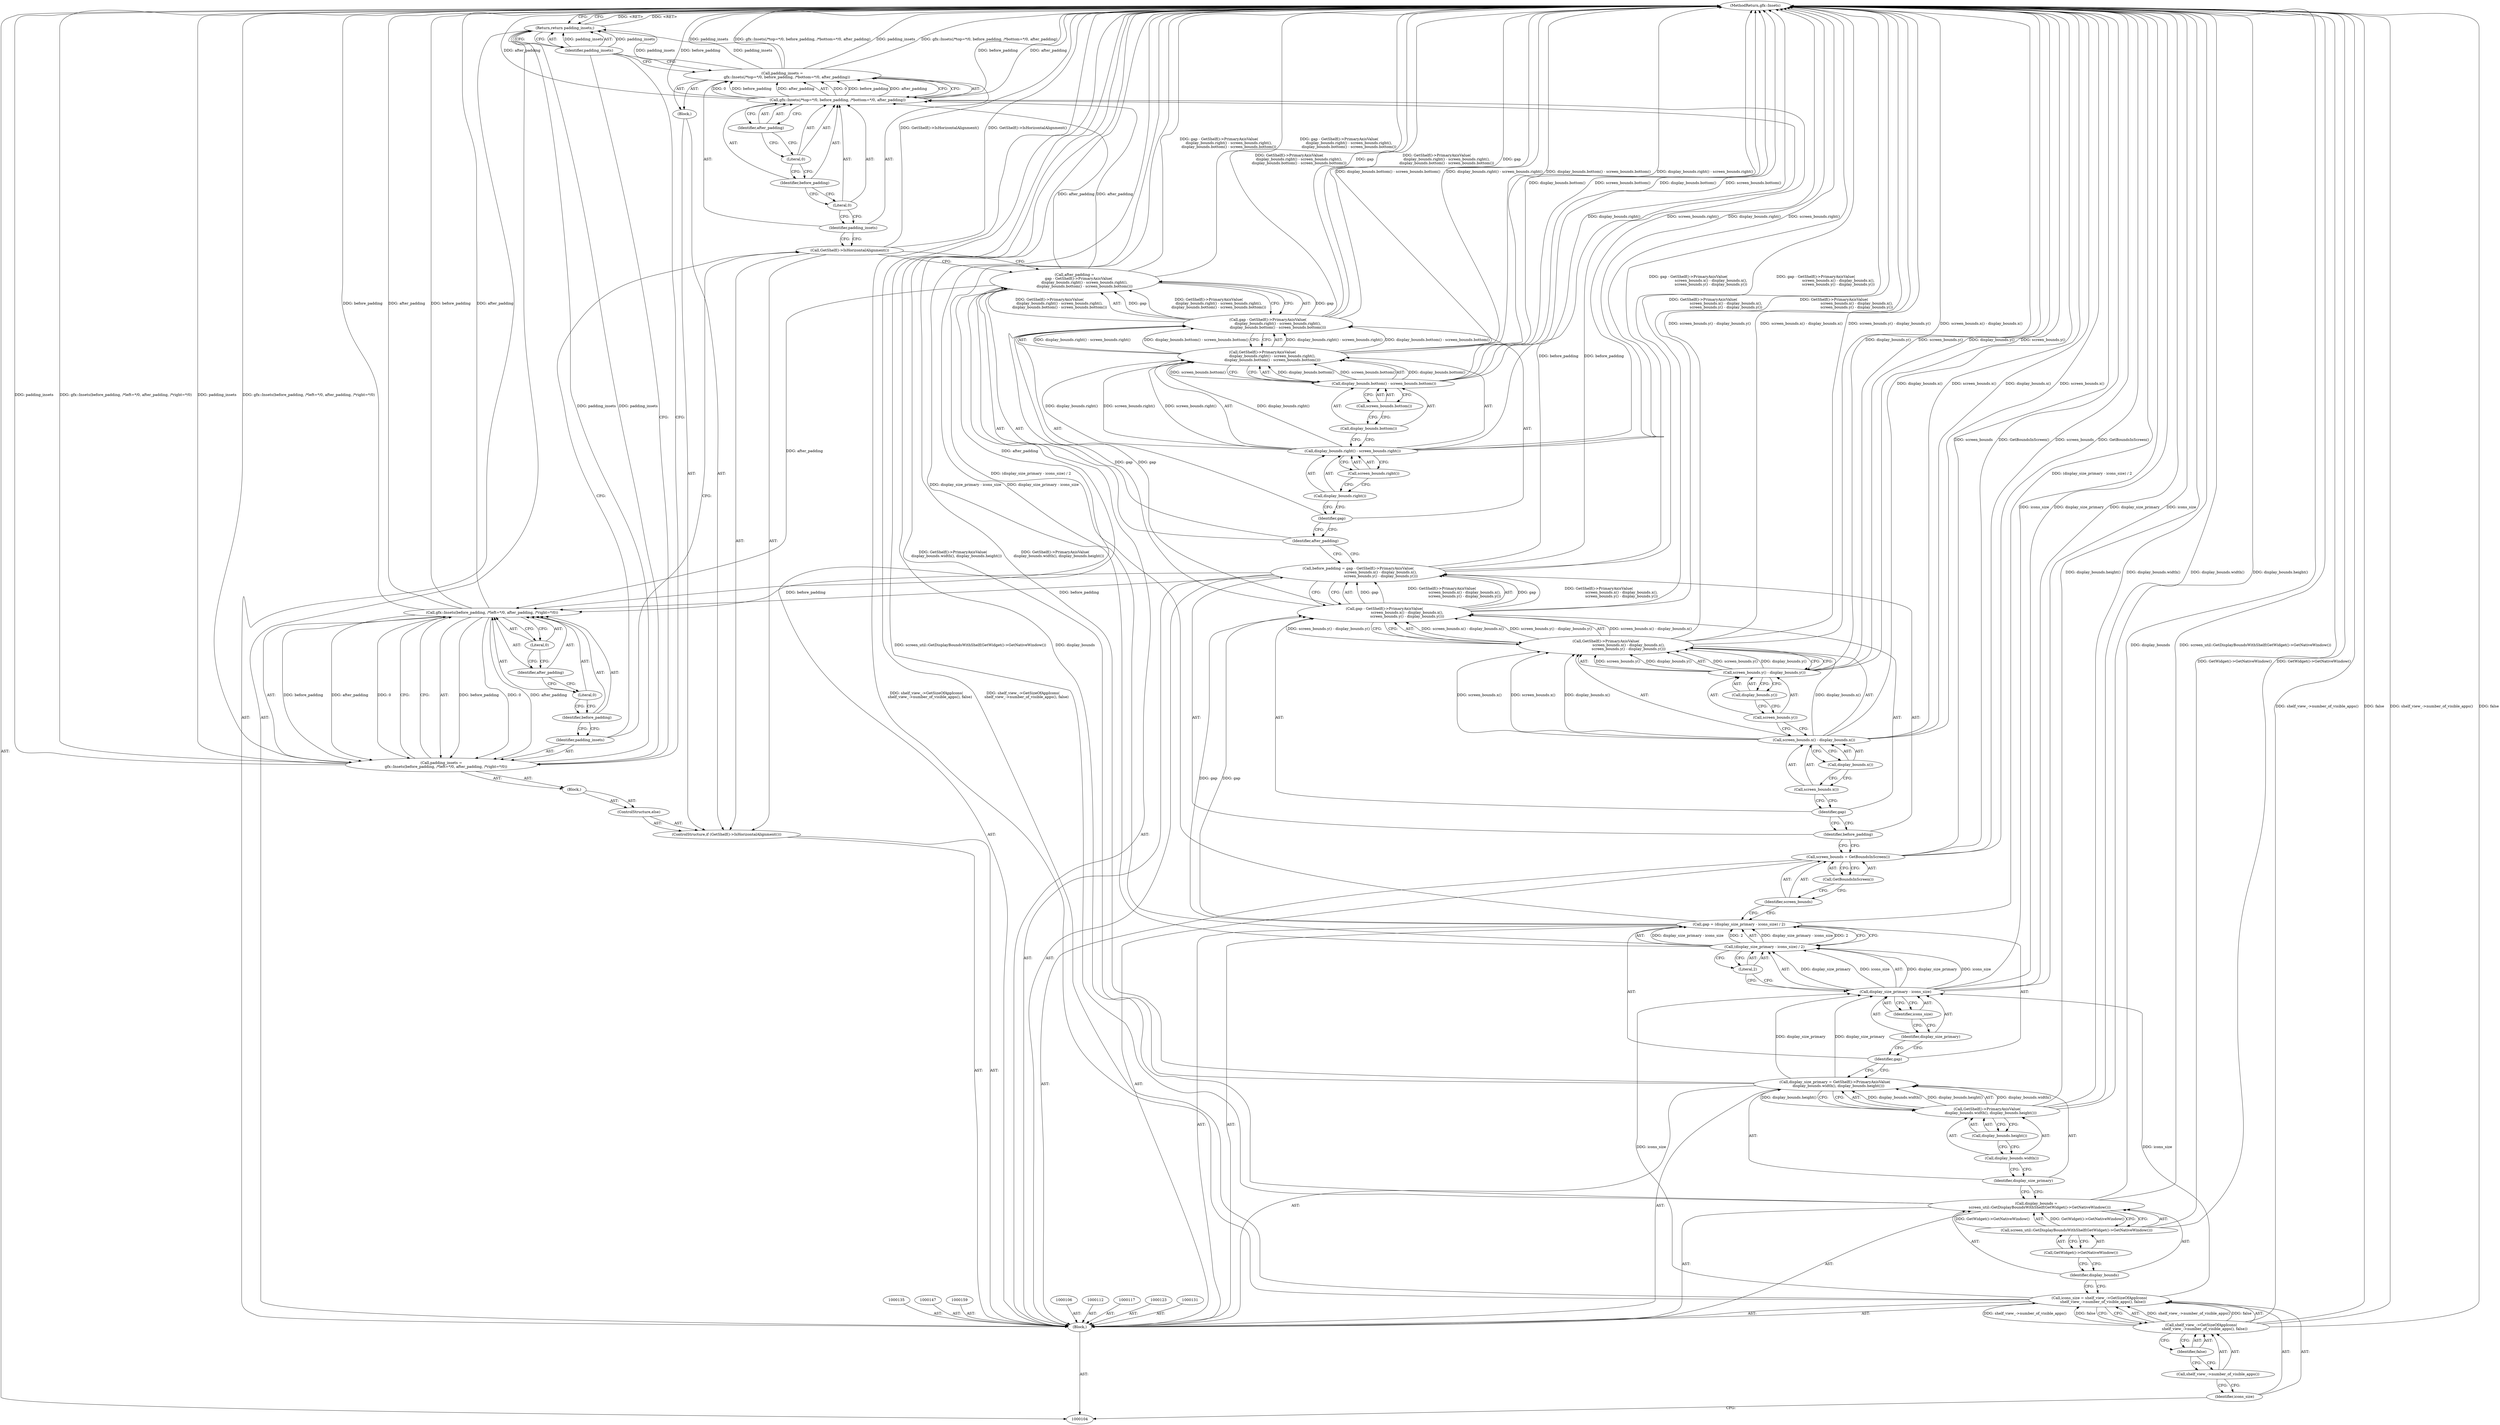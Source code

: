 digraph "0_Chrome_dfd28b1909358445e838fb0fdf3995c77a420aa8_0" {
"1000181" [label="(MethodReturn,gfx::Insets)"];
"1000105" [label="(Block,)"];
"1000132" [label="(Call,screen_bounds = GetBoundsInScreen())"];
"1000133" [label="(Identifier,screen_bounds)"];
"1000134" [label="(Call,GetBoundsInScreen())"];
"1000136" [label="(Call,before_padding = gap - GetShelf()->PrimaryAxisValue(\n                                       screen_bounds.x() - display_bounds.x(),\n                                       screen_bounds.y() - display_bounds.y()))"];
"1000137" [label="(Identifier,before_padding)"];
"1000138" [label="(Call,gap - GetShelf()->PrimaryAxisValue(\n                                       screen_bounds.x() - display_bounds.x(),\n                                       screen_bounds.y() - display_bounds.y()))"];
"1000139" [label="(Identifier,gap)"];
"1000140" [label="(Call,GetShelf()->PrimaryAxisValue(\n                                       screen_bounds.x() - display_bounds.x(),\n                                       screen_bounds.y() - display_bounds.y()))"];
"1000141" [label="(Call,screen_bounds.x() - display_bounds.x())"];
"1000142" [label="(Call,screen_bounds.x())"];
"1000143" [label="(Call,display_bounds.x())"];
"1000144" [label="(Call,screen_bounds.y() - display_bounds.y())"];
"1000145" [label="(Call,screen_bounds.y())"];
"1000146" [label="(Call,display_bounds.y())"];
"1000148" [label="(Call,after_padding =\n       gap - GetShelf()->PrimaryAxisValue(\n                 display_bounds.right() - screen_bounds.right(),\n                 display_bounds.bottom() - screen_bounds.bottom()))"];
"1000149" [label="(Identifier,after_padding)"];
"1000152" [label="(Call,GetShelf()->PrimaryAxisValue(\n                 display_bounds.right() - screen_bounds.right(),\n                 display_bounds.bottom() - screen_bounds.bottom()))"];
"1000150" [label="(Call,gap - GetShelf()->PrimaryAxisValue(\n                 display_bounds.right() - screen_bounds.right(),\n                 display_bounds.bottom() - screen_bounds.bottom()))"];
"1000151" [label="(Identifier,gap)"];
"1000153" [label="(Call,display_bounds.right() - screen_bounds.right())"];
"1000154" [label="(Call,display_bounds.right())"];
"1000155" [label="(Call,screen_bounds.right())"];
"1000156" [label="(Call,display_bounds.bottom() - screen_bounds.bottom())"];
"1000157" [label="(Call,display_bounds.bottom())"];
"1000158" [label="(Call,screen_bounds.bottom())"];
"1000107" [label="(Call,icons_size = shelf_view_->GetSizeOfAppIcons(\n      shelf_view_->number_of_visible_apps(), false))"];
"1000108" [label="(Identifier,icons_size)"];
"1000109" [label="(Call,shelf_view_->GetSizeOfAppIcons(\n      shelf_view_->number_of_visible_apps(), false))"];
"1000160" [label="(ControlStructure,if (GetShelf()->IsHorizontalAlignment()))"];
"1000162" [label="(Block,)"];
"1000161" [label="(Call,GetShelf()->IsHorizontalAlignment())"];
"1000163" [label="(Call,padding_insets =\n        gfx::Insets(/*top=*/0, before_padding, /*bottom=*/0, after_padding))"];
"1000164" [label="(Identifier,padding_insets)"];
"1000166" [label="(Literal,0)"];
"1000167" [label="(Identifier,before_padding)"];
"1000168" [label="(Literal,0)"];
"1000169" [label="(Identifier,after_padding)"];
"1000165" [label="(Call,gfx::Insets(/*top=*/0, before_padding, /*bottom=*/0, after_padding))"];
"1000170" [label="(ControlStructure,else)"];
"1000171" [label="(Block,)"];
"1000172" [label="(Call,padding_insets =\n        gfx::Insets(before_padding, /*left=*/0, after_padding, /*right=*/0))"];
"1000173" [label="(Identifier,padding_insets)"];
"1000175" [label="(Identifier,before_padding)"];
"1000176" [label="(Literal,0)"];
"1000177" [label="(Identifier,after_padding)"];
"1000178" [label="(Literal,0)"];
"1000174" [label="(Call,gfx::Insets(before_padding, /*left=*/0, after_padding, /*right=*/0))"];
"1000179" [label="(Return,return padding_insets;)"];
"1000180" [label="(Identifier,padding_insets)"];
"1000111" [label="(Identifier,false)"];
"1000110" [label="(Call,shelf_view_->number_of_visible_apps())"];
"1000113" [label="(Call,display_bounds =\n      screen_util::GetDisplayBoundsWithShelf(GetWidget()->GetNativeWindow()))"];
"1000114" [label="(Identifier,display_bounds)"];
"1000116" [label="(Call,GetWidget()->GetNativeWindow())"];
"1000115" [label="(Call,screen_util::GetDisplayBoundsWithShelf(GetWidget()->GetNativeWindow()))"];
"1000118" [label="(Call,display_size_primary = GetShelf()->PrimaryAxisValue(\n      display_bounds.width(), display_bounds.height()))"];
"1000119" [label="(Identifier,display_size_primary)"];
"1000120" [label="(Call,GetShelf()->PrimaryAxisValue(\n      display_bounds.width(), display_bounds.height()))"];
"1000122" [label="(Call,display_bounds.height())"];
"1000121" [label="(Call,display_bounds.width())"];
"1000124" [label="(Call,gap = (display_size_primary - icons_size) / 2)"];
"1000125" [label="(Identifier,gap)"];
"1000126" [label="(Call,(display_size_primary - icons_size) / 2)"];
"1000127" [label="(Call,display_size_primary - icons_size)"];
"1000128" [label="(Identifier,display_size_primary)"];
"1000129" [label="(Identifier,icons_size)"];
"1000130" [label="(Literal,2)"];
"1000181" -> "1000104"  [label="AST: "];
"1000181" -> "1000179"  [label="CFG: "];
"1000165" -> "1000181"  [label="DDG: after_padding"];
"1000165" -> "1000181"  [label="DDG: before_padding"];
"1000156" -> "1000181"  [label="DDG: display_bounds.bottom()"];
"1000156" -> "1000181"  [label="DDG: screen_bounds.bottom()"];
"1000113" -> "1000181"  [label="DDG: display_bounds"];
"1000113" -> "1000181"  [label="DDG: screen_util::GetDisplayBoundsWithShelf(GetWidget()->GetNativeWindow())"];
"1000132" -> "1000181"  [label="DDG: screen_bounds"];
"1000132" -> "1000181"  [label="DDG: GetBoundsInScreen()"];
"1000153" -> "1000181"  [label="DDG: display_bounds.right()"];
"1000153" -> "1000181"  [label="DDG: screen_bounds.right()"];
"1000163" -> "1000181"  [label="DDG: padding_insets"];
"1000163" -> "1000181"  [label="DDG: gfx::Insets(/*top=*/0, before_padding, /*bottom=*/0, after_padding)"];
"1000124" -> "1000181"  [label="DDG: (display_size_primary - icons_size) / 2"];
"1000141" -> "1000181"  [label="DDG: screen_bounds.x()"];
"1000141" -> "1000181"  [label="DDG: display_bounds.x()"];
"1000150" -> "1000181"  [label="DDG: gap"];
"1000150" -> "1000181"  [label="DDG: GetShelf()->PrimaryAxisValue(\n                 display_bounds.right() - screen_bounds.right(),\n                 display_bounds.bottom() - screen_bounds.bottom())"];
"1000140" -> "1000181"  [label="DDG: screen_bounds.x() - display_bounds.x()"];
"1000140" -> "1000181"  [label="DDG: screen_bounds.y() - display_bounds.y()"];
"1000138" -> "1000181"  [label="DDG: GetShelf()->PrimaryAxisValue(\n                                       screen_bounds.x() - display_bounds.x(),\n                                       screen_bounds.y() - display_bounds.y())"];
"1000127" -> "1000181"  [label="DDG: icons_size"];
"1000127" -> "1000181"  [label="DDG: display_size_primary"];
"1000120" -> "1000181"  [label="DDG: display_bounds.width()"];
"1000120" -> "1000181"  [label="DDG: display_bounds.height()"];
"1000126" -> "1000181"  [label="DDG: display_size_primary - icons_size"];
"1000152" -> "1000181"  [label="DDG: display_bounds.right() - screen_bounds.right()"];
"1000152" -> "1000181"  [label="DDG: display_bounds.bottom() - screen_bounds.bottom()"];
"1000109" -> "1000181"  [label="DDG: shelf_view_->number_of_visible_apps()"];
"1000109" -> "1000181"  [label="DDG: false"];
"1000118" -> "1000181"  [label="DDG: GetShelf()->PrimaryAxisValue(\n      display_bounds.width(), display_bounds.height())"];
"1000172" -> "1000181"  [label="DDG: padding_insets"];
"1000172" -> "1000181"  [label="DDG: gfx::Insets(before_padding, /*left=*/0, after_padding, /*right=*/0)"];
"1000144" -> "1000181"  [label="DDG: screen_bounds.y()"];
"1000144" -> "1000181"  [label="DDG: display_bounds.y()"];
"1000174" -> "1000181"  [label="DDG: after_padding"];
"1000174" -> "1000181"  [label="DDG: before_padding"];
"1000148" -> "1000181"  [label="DDG: gap - GetShelf()->PrimaryAxisValue(\n                 display_bounds.right() - screen_bounds.right(),\n                 display_bounds.bottom() - screen_bounds.bottom())"];
"1000136" -> "1000181"  [label="DDG: gap - GetShelf()->PrimaryAxisValue(\n                                       screen_bounds.x() - display_bounds.x(),\n                                       screen_bounds.y() - display_bounds.y())"];
"1000115" -> "1000181"  [label="DDG: GetWidget()->GetNativeWindow()"];
"1000161" -> "1000181"  [label="DDG: GetShelf()->IsHorizontalAlignment()"];
"1000107" -> "1000181"  [label="DDG: shelf_view_->GetSizeOfAppIcons(\n      shelf_view_->number_of_visible_apps(), false)"];
"1000179" -> "1000181"  [label="DDG: <RET>"];
"1000105" -> "1000104"  [label="AST: "];
"1000106" -> "1000105"  [label="AST: "];
"1000107" -> "1000105"  [label="AST: "];
"1000112" -> "1000105"  [label="AST: "];
"1000113" -> "1000105"  [label="AST: "];
"1000117" -> "1000105"  [label="AST: "];
"1000118" -> "1000105"  [label="AST: "];
"1000123" -> "1000105"  [label="AST: "];
"1000124" -> "1000105"  [label="AST: "];
"1000131" -> "1000105"  [label="AST: "];
"1000132" -> "1000105"  [label="AST: "];
"1000135" -> "1000105"  [label="AST: "];
"1000136" -> "1000105"  [label="AST: "];
"1000147" -> "1000105"  [label="AST: "];
"1000148" -> "1000105"  [label="AST: "];
"1000159" -> "1000105"  [label="AST: "];
"1000160" -> "1000105"  [label="AST: "];
"1000179" -> "1000105"  [label="AST: "];
"1000132" -> "1000105"  [label="AST: "];
"1000132" -> "1000134"  [label="CFG: "];
"1000133" -> "1000132"  [label="AST: "];
"1000134" -> "1000132"  [label="AST: "];
"1000137" -> "1000132"  [label="CFG: "];
"1000132" -> "1000181"  [label="DDG: screen_bounds"];
"1000132" -> "1000181"  [label="DDG: GetBoundsInScreen()"];
"1000133" -> "1000132"  [label="AST: "];
"1000133" -> "1000124"  [label="CFG: "];
"1000134" -> "1000133"  [label="CFG: "];
"1000134" -> "1000132"  [label="AST: "];
"1000134" -> "1000133"  [label="CFG: "];
"1000132" -> "1000134"  [label="CFG: "];
"1000136" -> "1000105"  [label="AST: "];
"1000136" -> "1000138"  [label="CFG: "];
"1000137" -> "1000136"  [label="AST: "];
"1000138" -> "1000136"  [label="AST: "];
"1000149" -> "1000136"  [label="CFG: "];
"1000136" -> "1000181"  [label="DDG: gap - GetShelf()->PrimaryAxisValue(\n                                       screen_bounds.x() - display_bounds.x(),\n                                       screen_bounds.y() - display_bounds.y())"];
"1000138" -> "1000136"  [label="DDG: gap"];
"1000138" -> "1000136"  [label="DDG: GetShelf()->PrimaryAxisValue(\n                                       screen_bounds.x() - display_bounds.x(),\n                                       screen_bounds.y() - display_bounds.y())"];
"1000136" -> "1000165"  [label="DDG: before_padding"];
"1000136" -> "1000174"  [label="DDG: before_padding"];
"1000137" -> "1000136"  [label="AST: "];
"1000137" -> "1000132"  [label="CFG: "];
"1000139" -> "1000137"  [label="CFG: "];
"1000138" -> "1000136"  [label="AST: "];
"1000138" -> "1000140"  [label="CFG: "];
"1000139" -> "1000138"  [label="AST: "];
"1000140" -> "1000138"  [label="AST: "];
"1000136" -> "1000138"  [label="CFG: "];
"1000138" -> "1000181"  [label="DDG: GetShelf()->PrimaryAxisValue(\n                                       screen_bounds.x() - display_bounds.x(),\n                                       screen_bounds.y() - display_bounds.y())"];
"1000138" -> "1000136"  [label="DDG: gap"];
"1000138" -> "1000136"  [label="DDG: GetShelf()->PrimaryAxisValue(\n                                       screen_bounds.x() - display_bounds.x(),\n                                       screen_bounds.y() - display_bounds.y())"];
"1000124" -> "1000138"  [label="DDG: gap"];
"1000140" -> "1000138"  [label="DDG: screen_bounds.x() - display_bounds.x()"];
"1000140" -> "1000138"  [label="DDG: screen_bounds.y() - display_bounds.y()"];
"1000138" -> "1000150"  [label="DDG: gap"];
"1000139" -> "1000138"  [label="AST: "];
"1000139" -> "1000137"  [label="CFG: "];
"1000142" -> "1000139"  [label="CFG: "];
"1000140" -> "1000138"  [label="AST: "];
"1000140" -> "1000144"  [label="CFG: "];
"1000141" -> "1000140"  [label="AST: "];
"1000144" -> "1000140"  [label="AST: "];
"1000138" -> "1000140"  [label="CFG: "];
"1000140" -> "1000181"  [label="DDG: screen_bounds.x() - display_bounds.x()"];
"1000140" -> "1000181"  [label="DDG: screen_bounds.y() - display_bounds.y()"];
"1000140" -> "1000138"  [label="DDG: screen_bounds.x() - display_bounds.x()"];
"1000140" -> "1000138"  [label="DDG: screen_bounds.y() - display_bounds.y()"];
"1000141" -> "1000140"  [label="DDG: screen_bounds.x()"];
"1000141" -> "1000140"  [label="DDG: display_bounds.x()"];
"1000144" -> "1000140"  [label="DDG: screen_bounds.y()"];
"1000144" -> "1000140"  [label="DDG: display_bounds.y()"];
"1000141" -> "1000140"  [label="AST: "];
"1000141" -> "1000143"  [label="CFG: "];
"1000142" -> "1000141"  [label="AST: "];
"1000143" -> "1000141"  [label="AST: "];
"1000145" -> "1000141"  [label="CFG: "];
"1000141" -> "1000181"  [label="DDG: screen_bounds.x()"];
"1000141" -> "1000181"  [label="DDG: display_bounds.x()"];
"1000141" -> "1000140"  [label="DDG: screen_bounds.x()"];
"1000141" -> "1000140"  [label="DDG: display_bounds.x()"];
"1000142" -> "1000141"  [label="AST: "];
"1000142" -> "1000139"  [label="CFG: "];
"1000143" -> "1000142"  [label="CFG: "];
"1000143" -> "1000141"  [label="AST: "];
"1000143" -> "1000142"  [label="CFG: "];
"1000141" -> "1000143"  [label="CFG: "];
"1000144" -> "1000140"  [label="AST: "];
"1000144" -> "1000146"  [label="CFG: "];
"1000145" -> "1000144"  [label="AST: "];
"1000146" -> "1000144"  [label="AST: "];
"1000140" -> "1000144"  [label="CFG: "];
"1000144" -> "1000181"  [label="DDG: screen_bounds.y()"];
"1000144" -> "1000181"  [label="DDG: display_bounds.y()"];
"1000144" -> "1000140"  [label="DDG: screen_bounds.y()"];
"1000144" -> "1000140"  [label="DDG: display_bounds.y()"];
"1000145" -> "1000144"  [label="AST: "];
"1000145" -> "1000141"  [label="CFG: "];
"1000146" -> "1000145"  [label="CFG: "];
"1000146" -> "1000144"  [label="AST: "];
"1000146" -> "1000145"  [label="CFG: "];
"1000144" -> "1000146"  [label="CFG: "];
"1000148" -> "1000105"  [label="AST: "];
"1000148" -> "1000150"  [label="CFG: "];
"1000149" -> "1000148"  [label="AST: "];
"1000150" -> "1000148"  [label="AST: "];
"1000161" -> "1000148"  [label="CFG: "];
"1000148" -> "1000181"  [label="DDG: gap - GetShelf()->PrimaryAxisValue(\n                 display_bounds.right() - screen_bounds.right(),\n                 display_bounds.bottom() - screen_bounds.bottom())"];
"1000150" -> "1000148"  [label="DDG: gap"];
"1000150" -> "1000148"  [label="DDG: GetShelf()->PrimaryAxisValue(\n                 display_bounds.right() - screen_bounds.right(),\n                 display_bounds.bottom() - screen_bounds.bottom())"];
"1000148" -> "1000165"  [label="DDG: after_padding"];
"1000148" -> "1000174"  [label="DDG: after_padding"];
"1000149" -> "1000148"  [label="AST: "];
"1000149" -> "1000136"  [label="CFG: "];
"1000151" -> "1000149"  [label="CFG: "];
"1000152" -> "1000150"  [label="AST: "];
"1000152" -> "1000156"  [label="CFG: "];
"1000153" -> "1000152"  [label="AST: "];
"1000156" -> "1000152"  [label="AST: "];
"1000150" -> "1000152"  [label="CFG: "];
"1000152" -> "1000181"  [label="DDG: display_bounds.right() - screen_bounds.right()"];
"1000152" -> "1000181"  [label="DDG: display_bounds.bottom() - screen_bounds.bottom()"];
"1000152" -> "1000150"  [label="DDG: display_bounds.right() - screen_bounds.right()"];
"1000152" -> "1000150"  [label="DDG: display_bounds.bottom() - screen_bounds.bottom()"];
"1000153" -> "1000152"  [label="DDG: display_bounds.right()"];
"1000153" -> "1000152"  [label="DDG: screen_bounds.right()"];
"1000156" -> "1000152"  [label="DDG: display_bounds.bottom()"];
"1000156" -> "1000152"  [label="DDG: screen_bounds.bottom()"];
"1000150" -> "1000148"  [label="AST: "];
"1000150" -> "1000152"  [label="CFG: "];
"1000151" -> "1000150"  [label="AST: "];
"1000152" -> "1000150"  [label="AST: "];
"1000148" -> "1000150"  [label="CFG: "];
"1000150" -> "1000181"  [label="DDG: gap"];
"1000150" -> "1000181"  [label="DDG: GetShelf()->PrimaryAxisValue(\n                 display_bounds.right() - screen_bounds.right(),\n                 display_bounds.bottom() - screen_bounds.bottom())"];
"1000150" -> "1000148"  [label="DDG: gap"];
"1000150" -> "1000148"  [label="DDG: GetShelf()->PrimaryAxisValue(\n                 display_bounds.right() - screen_bounds.right(),\n                 display_bounds.bottom() - screen_bounds.bottom())"];
"1000138" -> "1000150"  [label="DDG: gap"];
"1000152" -> "1000150"  [label="DDG: display_bounds.right() - screen_bounds.right()"];
"1000152" -> "1000150"  [label="DDG: display_bounds.bottom() - screen_bounds.bottom()"];
"1000151" -> "1000150"  [label="AST: "];
"1000151" -> "1000149"  [label="CFG: "];
"1000154" -> "1000151"  [label="CFG: "];
"1000153" -> "1000152"  [label="AST: "];
"1000153" -> "1000155"  [label="CFG: "];
"1000154" -> "1000153"  [label="AST: "];
"1000155" -> "1000153"  [label="AST: "];
"1000157" -> "1000153"  [label="CFG: "];
"1000153" -> "1000181"  [label="DDG: display_bounds.right()"];
"1000153" -> "1000181"  [label="DDG: screen_bounds.right()"];
"1000153" -> "1000152"  [label="DDG: display_bounds.right()"];
"1000153" -> "1000152"  [label="DDG: screen_bounds.right()"];
"1000154" -> "1000153"  [label="AST: "];
"1000154" -> "1000151"  [label="CFG: "];
"1000155" -> "1000154"  [label="CFG: "];
"1000155" -> "1000153"  [label="AST: "];
"1000155" -> "1000154"  [label="CFG: "];
"1000153" -> "1000155"  [label="CFG: "];
"1000156" -> "1000152"  [label="AST: "];
"1000156" -> "1000158"  [label="CFG: "];
"1000157" -> "1000156"  [label="AST: "];
"1000158" -> "1000156"  [label="AST: "];
"1000152" -> "1000156"  [label="CFG: "];
"1000156" -> "1000181"  [label="DDG: display_bounds.bottom()"];
"1000156" -> "1000181"  [label="DDG: screen_bounds.bottom()"];
"1000156" -> "1000152"  [label="DDG: display_bounds.bottom()"];
"1000156" -> "1000152"  [label="DDG: screen_bounds.bottom()"];
"1000157" -> "1000156"  [label="AST: "];
"1000157" -> "1000153"  [label="CFG: "];
"1000158" -> "1000157"  [label="CFG: "];
"1000158" -> "1000156"  [label="AST: "];
"1000158" -> "1000157"  [label="CFG: "];
"1000156" -> "1000158"  [label="CFG: "];
"1000107" -> "1000105"  [label="AST: "];
"1000107" -> "1000109"  [label="CFG: "];
"1000108" -> "1000107"  [label="AST: "];
"1000109" -> "1000107"  [label="AST: "];
"1000114" -> "1000107"  [label="CFG: "];
"1000107" -> "1000181"  [label="DDG: shelf_view_->GetSizeOfAppIcons(\n      shelf_view_->number_of_visible_apps(), false)"];
"1000109" -> "1000107"  [label="DDG: shelf_view_->number_of_visible_apps()"];
"1000109" -> "1000107"  [label="DDG: false"];
"1000107" -> "1000127"  [label="DDG: icons_size"];
"1000108" -> "1000107"  [label="AST: "];
"1000108" -> "1000104"  [label="CFG: "];
"1000110" -> "1000108"  [label="CFG: "];
"1000109" -> "1000107"  [label="AST: "];
"1000109" -> "1000111"  [label="CFG: "];
"1000110" -> "1000109"  [label="AST: "];
"1000111" -> "1000109"  [label="AST: "];
"1000107" -> "1000109"  [label="CFG: "];
"1000109" -> "1000181"  [label="DDG: shelf_view_->number_of_visible_apps()"];
"1000109" -> "1000181"  [label="DDG: false"];
"1000109" -> "1000107"  [label="DDG: shelf_view_->number_of_visible_apps()"];
"1000109" -> "1000107"  [label="DDG: false"];
"1000160" -> "1000105"  [label="AST: "];
"1000161" -> "1000160"  [label="AST: "];
"1000162" -> "1000160"  [label="AST: "];
"1000170" -> "1000160"  [label="AST: "];
"1000162" -> "1000160"  [label="AST: "];
"1000163" -> "1000162"  [label="AST: "];
"1000161" -> "1000160"  [label="AST: "];
"1000161" -> "1000148"  [label="CFG: "];
"1000164" -> "1000161"  [label="CFG: "];
"1000173" -> "1000161"  [label="CFG: "];
"1000161" -> "1000181"  [label="DDG: GetShelf()->IsHorizontalAlignment()"];
"1000163" -> "1000162"  [label="AST: "];
"1000163" -> "1000165"  [label="CFG: "];
"1000164" -> "1000163"  [label="AST: "];
"1000165" -> "1000163"  [label="AST: "];
"1000180" -> "1000163"  [label="CFG: "];
"1000163" -> "1000181"  [label="DDG: padding_insets"];
"1000163" -> "1000181"  [label="DDG: gfx::Insets(/*top=*/0, before_padding, /*bottom=*/0, after_padding)"];
"1000165" -> "1000163"  [label="DDG: 0"];
"1000165" -> "1000163"  [label="DDG: before_padding"];
"1000165" -> "1000163"  [label="DDG: after_padding"];
"1000163" -> "1000179"  [label="DDG: padding_insets"];
"1000164" -> "1000163"  [label="AST: "];
"1000164" -> "1000161"  [label="CFG: "];
"1000166" -> "1000164"  [label="CFG: "];
"1000166" -> "1000165"  [label="AST: "];
"1000166" -> "1000164"  [label="CFG: "];
"1000167" -> "1000166"  [label="CFG: "];
"1000167" -> "1000165"  [label="AST: "];
"1000167" -> "1000166"  [label="CFG: "];
"1000168" -> "1000167"  [label="CFG: "];
"1000168" -> "1000165"  [label="AST: "];
"1000168" -> "1000167"  [label="CFG: "];
"1000169" -> "1000168"  [label="CFG: "];
"1000169" -> "1000165"  [label="AST: "];
"1000169" -> "1000168"  [label="CFG: "];
"1000165" -> "1000169"  [label="CFG: "];
"1000165" -> "1000163"  [label="AST: "];
"1000165" -> "1000169"  [label="CFG: "];
"1000166" -> "1000165"  [label="AST: "];
"1000167" -> "1000165"  [label="AST: "];
"1000168" -> "1000165"  [label="AST: "];
"1000169" -> "1000165"  [label="AST: "];
"1000163" -> "1000165"  [label="CFG: "];
"1000165" -> "1000181"  [label="DDG: after_padding"];
"1000165" -> "1000181"  [label="DDG: before_padding"];
"1000165" -> "1000163"  [label="DDG: 0"];
"1000165" -> "1000163"  [label="DDG: before_padding"];
"1000165" -> "1000163"  [label="DDG: after_padding"];
"1000136" -> "1000165"  [label="DDG: before_padding"];
"1000148" -> "1000165"  [label="DDG: after_padding"];
"1000170" -> "1000160"  [label="AST: "];
"1000171" -> "1000170"  [label="AST: "];
"1000171" -> "1000170"  [label="AST: "];
"1000172" -> "1000171"  [label="AST: "];
"1000172" -> "1000171"  [label="AST: "];
"1000172" -> "1000174"  [label="CFG: "];
"1000173" -> "1000172"  [label="AST: "];
"1000174" -> "1000172"  [label="AST: "];
"1000180" -> "1000172"  [label="CFG: "];
"1000172" -> "1000181"  [label="DDG: padding_insets"];
"1000172" -> "1000181"  [label="DDG: gfx::Insets(before_padding, /*left=*/0, after_padding, /*right=*/0)"];
"1000174" -> "1000172"  [label="DDG: before_padding"];
"1000174" -> "1000172"  [label="DDG: 0"];
"1000174" -> "1000172"  [label="DDG: after_padding"];
"1000172" -> "1000179"  [label="DDG: padding_insets"];
"1000173" -> "1000172"  [label="AST: "];
"1000173" -> "1000161"  [label="CFG: "];
"1000175" -> "1000173"  [label="CFG: "];
"1000175" -> "1000174"  [label="AST: "];
"1000175" -> "1000173"  [label="CFG: "];
"1000176" -> "1000175"  [label="CFG: "];
"1000176" -> "1000174"  [label="AST: "];
"1000176" -> "1000175"  [label="CFG: "];
"1000177" -> "1000176"  [label="CFG: "];
"1000177" -> "1000174"  [label="AST: "];
"1000177" -> "1000176"  [label="CFG: "];
"1000178" -> "1000177"  [label="CFG: "];
"1000178" -> "1000174"  [label="AST: "];
"1000178" -> "1000177"  [label="CFG: "];
"1000174" -> "1000178"  [label="CFG: "];
"1000174" -> "1000172"  [label="AST: "];
"1000174" -> "1000178"  [label="CFG: "];
"1000175" -> "1000174"  [label="AST: "];
"1000176" -> "1000174"  [label="AST: "];
"1000177" -> "1000174"  [label="AST: "];
"1000178" -> "1000174"  [label="AST: "];
"1000172" -> "1000174"  [label="CFG: "];
"1000174" -> "1000181"  [label="DDG: after_padding"];
"1000174" -> "1000181"  [label="DDG: before_padding"];
"1000174" -> "1000172"  [label="DDG: before_padding"];
"1000174" -> "1000172"  [label="DDG: 0"];
"1000174" -> "1000172"  [label="DDG: after_padding"];
"1000136" -> "1000174"  [label="DDG: before_padding"];
"1000148" -> "1000174"  [label="DDG: after_padding"];
"1000179" -> "1000105"  [label="AST: "];
"1000179" -> "1000180"  [label="CFG: "];
"1000180" -> "1000179"  [label="AST: "];
"1000181" -> "1000179"  [label="CFG: "];
"1000179" -> "1000181"  [label="DDG: <RET>"];
"1000180" -> "1000179"  [label="DDG: padding_insets"];
"1000163" -> "1000179"  [label="DDG: padding_insets"];
"1000172" -> "1000179"  [label="DDG: padding_insets"];
"1000180" -> "1000179"  [label="AST: "];
"1000180" -> "1000163"  [label="CFG: "];
"1000180" -> "1000172"  [label="CFG: "];
"1000179" -> "1000180"  [label="CFG: "];
"1000180" -> "1000179"  [label="DDG: padding_insets"];
"1000111" -> "1000109"  [label="AST: "];
"1000111" -> "1000110"  [label="CFG: "];
"1000109" -> "1000111"  [label="CFG: "];
"1000110" -> "1000109"  [label="AST: "];
"1000110" -> "1000108"  [label="CFG: "];
"1000111" -> "1000110"  [label="CFG: "];
"1000113" -> "1000105"  [label="AST: "];
"1000113" -> "1000115"  [label="CFG: "];
"1000114" -> "1000113"  [label="AST: "];
"1000115" -> "1000113"  [label="AST: "];
"1000119" -> "1000113"  [label="CFG: "];
"1000113" -> "1000181"  [label="DDG: display_bounds"];
"1000113" -> "1000181"  [label="DDG: screen_util::GetDisplayBoundsWithShelf(GetWidget()->GetNativeWindow())"];
"1000115" -> "1000113"  [label="DDG: GetWidget()->GetNativeWindow()"];
"1000114" -> "1000113"  [label="AST: "];
"1000114" -> "1000107"  [label="CFG: "];
"1000116" -> "1000114"  [label="CFG: "];
"1000116" -> "1000115"  [label="AST: "];
"1000116" -> "1000114"  [label="CFG: "];
"1000115" -> "1000116"  [label="CFG: "];
"1000115" -> "1000113"  [label="AST: "];
"1000115" -> "1000116"  [label="CFG: "];
"1000116" -> "1000115"  [label="AST: "];
"1000113" -> "1000115"  [label="CFG: "];
"1000115" -> "1000181"  [label="DDG: GetWidget()->GetNativeWindow()"];
"1000115" -> "1000113"  [label="DDG: GetWidget()->GetNativeWindow()"];
"1000118" -> "1000105"  [label="AST: "];
"1000118" -> "1000120"  [label="CFG: "];
"1000119" -> "1000118"  [label="AST: "];
"1000120" -> "1000118"  [label="AST: "];
"1000125" -> "1000118"  [label="CFG: "];
"1000118" -> "1000181"  [label="DDG: GetShelf()->PrimaryAxisValue(\n      display_bounds.width(), display_bounds.height())"];
"1000120" -> "1000118"  [label="DDG: display_bounds.width()"];
"1000120" -> "1000118"  [label="DDG: display_bounds.height()"];
"1000118" -> "1000127"  [label="DDG: display_size_primary"];
"1000119" -> "1000118"  [label="AST: "];
"1000119" -> "1000113"  [label="CFG: "];
"1000121" -> "1000119"  [label="CFG: "];
"1000120" -> "1000118"  [label="AST: "];
"1000120" -> "1000122"  [label="CFG: "];
"1000121" -> "1000120"  [label="AST: "];
"1000122" -> "1000120"  [label="AST: "];
"1000118" -> "1000120"  [label="CFG: "];
"1000120" -> "1000181"  [label="DDG: display_bounds.width()"];
"1000120" -> "1000181"  [label="DDG: display_bounds.height()"];
"1000120" -> "1000118"  [label="DDG: display_bounds.width()"];
"1000120" -> "1000118"  [label="DDG: display_bounds.height()"];
"1000122" -> "1000120"  [label="AST: "];
"1000122" -> "1000121"  [label="CFG: "];
"1000120" -> "1000122"  [label="CFG: "];
"1000121" -> "1000120"  [label="AST: "];
"1000121" -> "1000119"  [label="CFG: "];
"1000122" -> "1000121"  [label="CFG: "];
"1000124" -> "1000105"  [label="AST: "];
"1000124" -> "1000126"  [label="CFG: "];
"1000125" -> "1000124"  [label="AST: "];
"1000126" -> "1000124"  [label="AST: "];
"1000133" -> "1000124"  [label="CFG: "];
"1000124" -> "1000181"  [label="DDG: (display_size_primary - icons_size) / 2"];
"1000126" -> "1000124"  [label="DDG: display_size_primary - icons_size"];
"1000126" -> "1000124"  [label="DDG: 2"];
"1000124" -> "1000138"  [label="DDG: gap"];
"1000125" -> "1000124"  [label="AST: "];
"1000125" -> "1000118"  [label="CFG: "];
"1000128" -> "1000125"  [label="CFG: "];
"1000126" -> "1000124"  [label="AST: "];
"1000126" -> "1000130"  [label="CFG: "];
"1000127" -> "1000126"  [label="AST: "];
"1000130" -> "1000126"  [label="AST: "];
"1000124" -> "1000126"  [label="CFG: "];
"1000126" -> "1000181"  [label="DDG: display_size_primary - icons_size"];
"1000126" -> "1000124"  [label="DDG: display_size_primary - icons_size"];
"1000126" -> "1000124"  [label="DDG: 2"];
"1000127" -> "1000126"  [label="DDG: display_size_primary"];
"1000127" -> "1000126"  [label="DDG: icons_size"];
"1000127" -> "1000126"  [label="AST: "];
"1000127" -> "1000129"  [label="CFG: "];
"1000128" -> "1000127"  [label="AST: "];
"1000129" -> "1000127"  [label="AST: "];
"1000130" -> "1000127"  [label="CFG: "];
"1000127" -> "1000181"  [label="DDG: icons_size"];
"1000127" -> "1000181"  [label="DDG: display_size_primary"];
"1000127" -> "1000126"  [label="DDG: display_size_primary"];
"1000127" -> "1000126"  [label="DDG: icons_size"];
"1000118" -> "1000127"  [label="DDG: display_size_primary"];
"1000107" -> "1000127"  [label="DDG: icons_size"];
"1000128" -> "1000127"  [label="AST: "];
"1000128" -> "1000125"  [label="CFG: "];
"1000129" -> "1000128"  [label="CFG: "];
"1000129" -> "1000127"  [label="AST: "];
"1000129" -> "1000128"  [label="CFG: "];
"1000127" -> "1000129"  [label="CFG: "];
"1000130" -> "1000126"  [label="AST: "];
"1000130" -> "1000127"  [label="CFG: "];
"1000126" -> "1000130"  [label="CFG: "];
}
